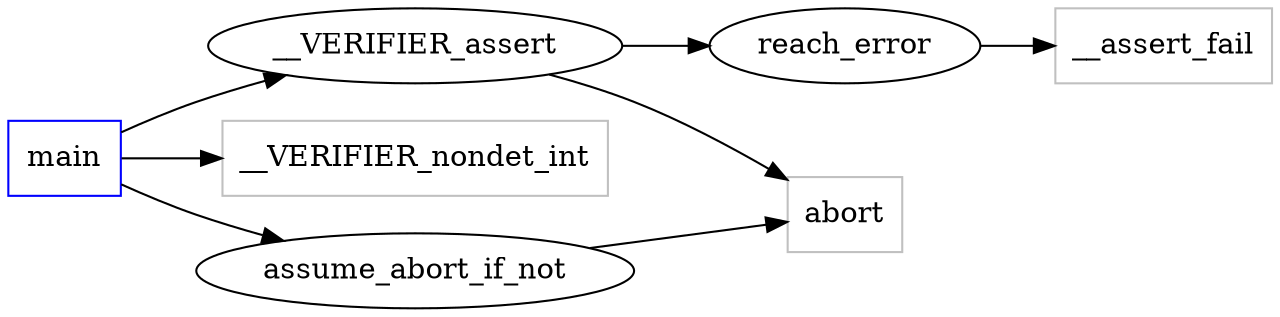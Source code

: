 digraph functioncalls {
rankdir=LR;

main [shape="box", color=blue];
__VERIFIER_assert [label="__VERIFIER_assert", ];
main -> __VERIFIER_assert;
__VERIFIER_nondet_int [label="__VERIFIER_nondet_int", shape="box", color=grey];
main -> __VERIFIER_nondet_int;
assume_abort_if_not [label="assume_abort_if_not", ];
main -> assume_abort_if_not;
reach_error [label="reach_error", ];
__VERIFIER_assert -> reach_error;
abort [label="abort", shape="box", color=grey];
__VERIFIER_assert -> abort;
assume_abort_if_not -> abort;
__assert_fail [label="__assert_fail", shape="box", color=grey];
reach_error -> __assert_fail;
}

